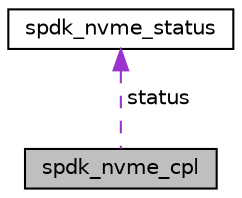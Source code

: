 digraph "spdk_nvme_cpl"
{
  edge [fontname="Helvetica",fontsize="10",labelfontname="Helvetica",labelfontsize="10"];
  node [fontname="Helvetica",fontsize="10",shape=record];
  Node1 [label="spdk_nvme_cpl",height=0.2,width=0.4,color="black", fillcolor="grey75", style="filled", fontcolor="black"];
  Node2 -> Node1 [dir="back",color="darkorchid3",fontsize="10",style="dashed",label=" status" ,fontname="Helvetica"];
  Node2 [label="spdk_nvme_status",height=0.2,width=0.4,color="black", fillcolor="white", style="filled",URL="$structspdk__nvme__status.html"];
}
